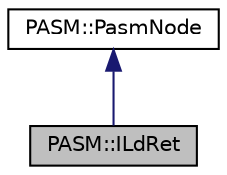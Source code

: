 digraph "PASM::ILdRet"
{
  edge [fontname="Helvetica",fontsize="10",labelfontname="Helvetica",labelfontsize="10"];
  node [fontname="Helvetica",fontsize="10",shape=record];
  Node2 [label="PASM::ILdRet",height=0.2,width=0.4,color="black", fillcolor="grey75", style="filled", fontcolor="black"];
  Node3 -> Node2 [dir="back",color="midnightblue",fontsize="10",style="solid"];
  Node3 [label="PASM::PasmNode",height=0.2,width=0.4,color="black", fillcolor="white", style="filled",URL="$classPASM_1_1PasmNode.html"];
}
